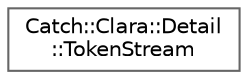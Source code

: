 digraph "Graphical Class Hierarchy"
{
 // LATEX_PDF_SIZE
  bgcolor="transparent";
  edge [fontname=Helvetica,fontsize=10,labelfontname=Helvetica,labelfontsize=10];
  node [fontname=Helvetica,fontsize=10,shape=box,height=0.2,width=0.4];
  rankdir="LR";
  Node0 [id="Node000000",label="Catch::Clara::Detail\l::TokenStream",height=0.2,width=0.4,color="grey40", fillcolor="white", style="filled",URL="$classCatch_1_1Clara_1_1Detail_1_1TokenStream.html",tooltip=" "];
}
